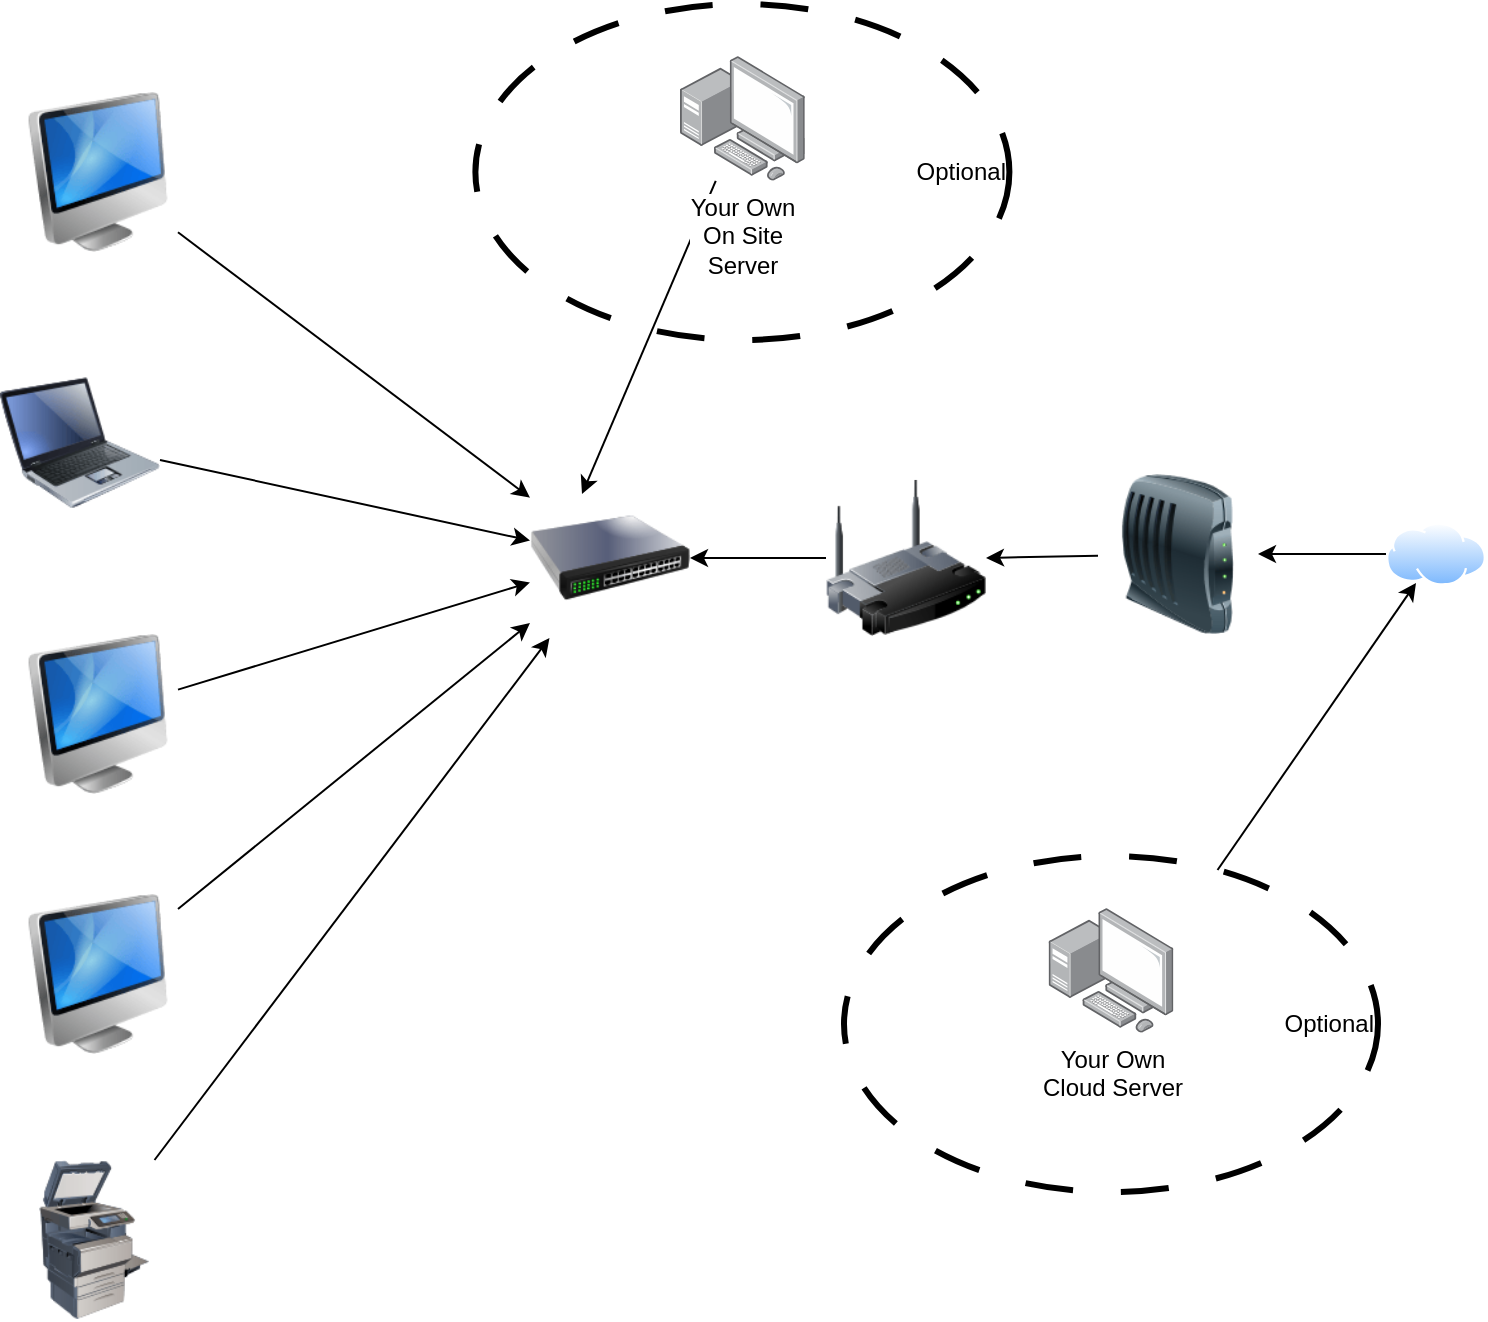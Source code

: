 <mxfile>
    <diagram id="5L3CgBfrFxZFyT6Vt28S" name="Page-1">
        <mxGraphModel dx="1102" dy="809" grid="0" gridSize="10" guides="1" tooltips="1" connect="1" arrows="1" fold="1" page="1" pageScale="1" pageWidth="850" pageHeight="1100" background="#ffffff" math="0" shadow="0">
            <root>
                <mxCell id="0"/>
                <mxCell id="1" parent="0"/>
                <mxCell id="21" value="Optional" style="ellipse;whiteSpace=wrap;html=1;fillColor=none;strokeColor=#000000;dashed=1;dashPattern=8 8;strokeWidth=3;fontColor=#000000;align=right;" parent="1" vertex="1">
                    <mxGeometry x="337.7" y="31" width="267" height="168" as="geometry"/>
                </mxCell>
                <mxCell id="15" style="edgeStyle=none;html=1;strokeColor=#000000;" parent="1" source="25" target="11" edge="1">
                    <mxGeometry relative="1" as="geometry">
                        <mxPoint x="189" y="261.594" as="sourcePoint"/>
                    </mxGeometry>
                </mxCell>
                <mxCell id="16" style="edgeStyle=none;html=1;strokeColor=#000000;" parent="1" source="3" target="11" edge="1">
                    <mxGeometry relative="1" as="geometry"/>
                </mxCell>
                <mxCell id="3" value="" style="image;html=1;image=img/lib/clip_art/computers/iMac_128x128.png" parent="1" vertex="1">
                    <mxGeometry x="109" y="346" width="80" height="80" as="geometry"/>
                </mxCell>
                <mxCell id="14" style="edgeStyle=none;html=1;strokeColor=#000000;" parent="1" source="4" target="11" edge="1">
                    <mxGeometry relative="1" as="geometry"/>
                </mxCell>
                <mxCell id="4" value="" style="image;html=1;image=img/lib/clip_art/computers/iMac_128x128.png" parent="1" vertex="1">
                    <mxGeometry x="109" y="75" width="80" height="80" as="geometry"/>
                </mxCell>
                <mxCell id="17" style="edgeStyle=none;html=1;strokeColor=#000000;" parent="1" source="5" target="11" edge="1">
                    <mxGeometry relative="1" as="geometry"/>
                </mxCell>
                <mxCell id="5" value="" style="image;html=1;image=img/lib/clip_art/computers/iMac_128x128.png" parent="1" vertex="1">
                    <mxGeometry x="109" y="476" width="80" height="80" as="geometry"/>
                </mxCell>
                <mxCell id="12" style="edgeStyle=none;html=1;entryX=1;entryY=0.5;entryDx=0;entryDy=0;strokeColor=#000000;" parent="1" source="6" target="11" edge="1">
                    <mxGeometry relative="1" as="geometry"/>
                </mxCell>
                <mxCell id="6" value="" style="image;html=1;image=img/lib/clip_art/networking/Wireless_Router_128x128.png" parent="1" vertex="1">
                    <mxGeometry x="513" y="268" width="80" height="80" as="geometry"/>
                </mxCell>
                <mxCell id="10" style="edgeStyle=none;html=1;entryX=1;entryY=0.5;entryDx=0;entryDy=0;strokeColor=#000000;" parent="1" source="7" target="6" edge="1">
                    <mxGeometry relative="1" as="geometry"/>
                </mxCell>
                <mxCell id="7" value="" style="image;html=1;image=img/lib/clip_art/networking/Modem_128x128.png" parent="1" vertex="1">
                    <mxGeometry x="649" y="266" width="80" height="80" as="geometry"/>
                </mxCell>
                <mxCell id="9" style="edgeStyle=none;html=1;entryX=1;entryY=0.5;entryDx=0;entryDy=0;strokeColor=#000000;" parent="1" source="8" target="7" edge="1">
                    <mxGeometry relative="1" as="geometry"/>
                </mxCell>
                <mxCell id="8" value="" style="aspect=fixed;perimeter=ellipsePerimeter;html=1;align=center;shadow=0;dashed=0;spacingTop=3;image;image=img/lib/active_directory/internet_cloud.svg;" parent="1" vertex="1">
                    <mxGeometry x="793" y="290.25" width="50" height="31.5" as="geometry"/>
                </mxCell>
                <mxCell id="11" value="" style="image;html=1;image=img/lib/clip_art/networking/Switch_128x128.png" parent="1" vertex="1">
                    <mxGeometry x="365" y="268" width="80" height="80" as="geometry"/>
                </mxCell>
                <mxCell id="18" style="edgeStyle=none;html=1;strokeColor=#000000;" parent="1" source="13" target="11" edge="1">
                    <mxGeometry relative="1" as="geometry"/>
                </mxCell>
                <mxCell id="13" value="" style="image;html=1;image=img/lib/clip_art/computers/Printer_Commercial_128x128.png" parent="1" vertex="1">
                    <mxGeometry x="107" y="609" width="80" height="80" as="geometry"/>
                </mxCell>
                <mxCell id="20" style="edgeStyle=none;html=1;entryX=0.325;entryY=0.1;entryDx=0;entryDy=0;entryPerimeter=0;strokeColor=#000000;" parent="1" source="19" target="11" edge="1">
                    <mxGeometry relative="1" as="geometry"/>
                </mxCell>
                <mxCell id="19" value="Your Own&lt;br&gt;On Site &lt;br&gt;Server" style="points=[];aspect=fixed;html=1;align=center;shadow=0;dashed=0;image;image=img/lib/allied_telesis/computer_and_terminals/Personal_Computer_with_Server.svg;" parent="1" vertex="1">
                    <mxGeometry x="440" y="57" width="62.4" height="62.4" as="geometry"/>
                </mxCell>
                <mxCell id="24" style="edgeStyle=none;html=1;strokeColor=#000000;fontColor=#000000;" parent="1" source="22" target="8" edge="1">
                    <mxGeometry relative="1" as="geometry"/>
                </mxCell>
                <mxCell id="22" value="Optional" style="ellipse;whiteSpace=wrap;html=1;fillColor=none;strokeColor=#000000;dashed=1;dashPattern=8 8;strokeWidth=3;fontColor=#000000;align=right;" parent="1" vertex="1">
                    <mxGeometry x="522" y="457" width="267" height="168" as="geometry"/>
                </mxCell>
                <mxCell id="23" value="Your Own&lt;br&gt;Cloud Server" style="points=[];aspect=fixed;html=1;align=center;shadow=0;dashed=0;image;image=img/lib/allied_telesis/computer_and_terminals/Personal_Computer_with_Server.svg;" parent="1" vertex="1">
                    <mxGeometry x="624.3" y="483" width="62.4" height="62.4" as="geometry"/>
                </mxCell>
                <mxCell id="25" value="" style="image;html=1;image=img/lib/clip_art/computers/Laptop_128x128.png" vertex="1" parent="1">
                    <mxGeometry x="100" y="210.25" width="80" height="80" as="geometry"/>
                </mxCell>
            </root>
        </mxGraphModel>
    </diagram>
</mxfile>
